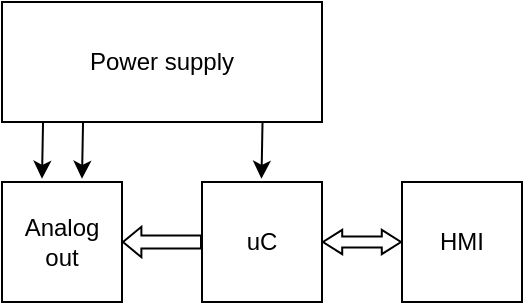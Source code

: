 <mxfile version="20.2.2" type="github">
  <diagram id="7pvFH5eABRikgGRUm6E7" name="Página-1">
    <mxGraphModel dx="331" dy="173" grid="1" gridSize="10" guides="1" tooltips="1" connect="1" arrows="1" fold="1" page="1" pageScale="1" pageWidth="827" pageHeight="1169" math="0" shadow="0">
      <root>
        <mxCell id="0" />
        <mxCell id="1" parent="0" />
        <mxCell id="ETL1VXgx1O7w-E-OJqYP-1" value="Power supply" style="rounded=0;whiteSpace=wrap;html=1;" vertex="1" parent="1">
          <mxGeometry x="40" y="30" width="160" height="60" as="geometry" />
        </mxCell>
        <mxCell id="ETL1VXgx1O7w-E-OJqYP-2" value="&lt;div&gt;Analog&lt;/div&gt;&lt;div&gt;out&lt;br&gt;&lt;/div&gt;" style="rounded=0;whiteSpace=wrap;html=1;" vertex="1" parent="1">
          <mxGeometry x="40" y="120" width="60" height="60" as="geometry" />
        </mxCell>
        <mxCell id="ETL1VXgx1O7w-E-OJqYP-3" value="uC" style="rounded=0;whiteSpace=wrap;html=1;" vertex="1" parent="1">
          <mxGeometry x="140" y="120" width="60" height="60" as="geometry" />
        </mxCell>
        <mxCell id="ETL1VXgx1O7w-E-OJqYP-4" value="HMI" style="rounded=0;whiteSpace=wrap;html=1;" vertex="1" parent="1">
          <mxGeometry x="240" y="120" width="60" height="60" as="geometry" />
        </mxCell>
        <mxCell id="ETL1VXgx1O7w-E-OJqYP-5" value="" style="shape=flexArrow;endArrow=classic;startArrow=classic;html=1;rounded=0;exitX=1;exitY=0.5;exitDx=0;exitDy=0;endWidth=5.6;endSize=2.868;startWidth=5.6;startSize=2.868;width=5.6;" edge="1" parent="1" source="ETL1VXgx1O7w-E-OJqYP-3">
          <mxGeometry width="100" height="100" relative="1" as="geometry">
            <mxPoint x="140" y="250" as="sourcePoint" />
            <mxPoint x="240" y="150" as="targetPoint" />
          </mxGeometry>
        </mxCell>
        <mxCell id="ETL1VXgx1O7w-E-OJqYP-6" value="" style="shape=flexArrow;endArrow=classic;html=1;rounded=0;exitX=0;exitY=0.5;exitDx=0;exitDy=0;endWidth=7.84;endSize=2.732;width=6.4;" edge="1" parent="1" source="ETL1VXgx1O7w-E-OJqYP-3">
          <mxGeometry width="50" height="50" relative="1" as="geometry">
            <mxPoint x="50" y="200" as="sourcePoint" />
            <mxPoint x="100" y="150" as="targetPoint" />
          </mxGeometry>
        </mxCell>
        <mxCell id="ETL1VXgx1O7w-E-OJqYP-10" value="" style="endArrow=classic;html=1;rounded=0;entryX=0.158;entryY=-0.027;entryDx=0;entryDy=0;entryPerimeter=0;" edge="1" parent="1">
          <mxGeometry width="50" height="50" relative="1" as="geometry">
            <mxPoint x="80.52" y="90" as="sourcePoint" />
            <mxPoint x="80.0" y="118.38" as="targetPoint" />
            <Array as="points">
              <mxPoint x="80.52" y="90" />
            </Array>
          </mxGeometry>
        </mxCell>
        <mxCell id="ETL1VXgx1O7w-E-OJqYP-11" value="" style="endArrow=classic;html=1;rounded=0;entryX=0.158;entryY=-0.027;entryDx=0;entryDy=0;entryPerimeter=0;" edge="1" parent="1">
          <mxGeometry width="50" height="50" relative="1" as="geometry">
            <mxPoint x="60.52" y="90" as="sourcePoint" />
            <mxPoint x="60.0" y="118.38" as="targetPoint" />
            <Array as="points">
              <mxPoint x="60.52" y="90" />
            </Array>
          </mxGeometry>
        </mxCell>
        <mxCell id="ETL1VXgx1O7w-E-OJqYP-12" value="" style="endArrow=classic;html=1;rounded=0;entryX=0.158;entryY=-0.027;entryDx=0;entryDy=0;entryPerimeter=0;" edge="1" parent="1">
          <mxGeometry width="50" height="50" relative="1" as="geometry">
            <mxPoint x="170.26" y="90" as="sourcePoint" />
            <mxPoint x="169.74" y="118.38" as="targetPoint" />
            <Array as="points">
              <mxPoint x="170.26" y="90" />
            </Array>
          </mxGeometry>
        </mxCell>
      </root>
    </mxGraphModel>
  </diagram>
</mxfile>
